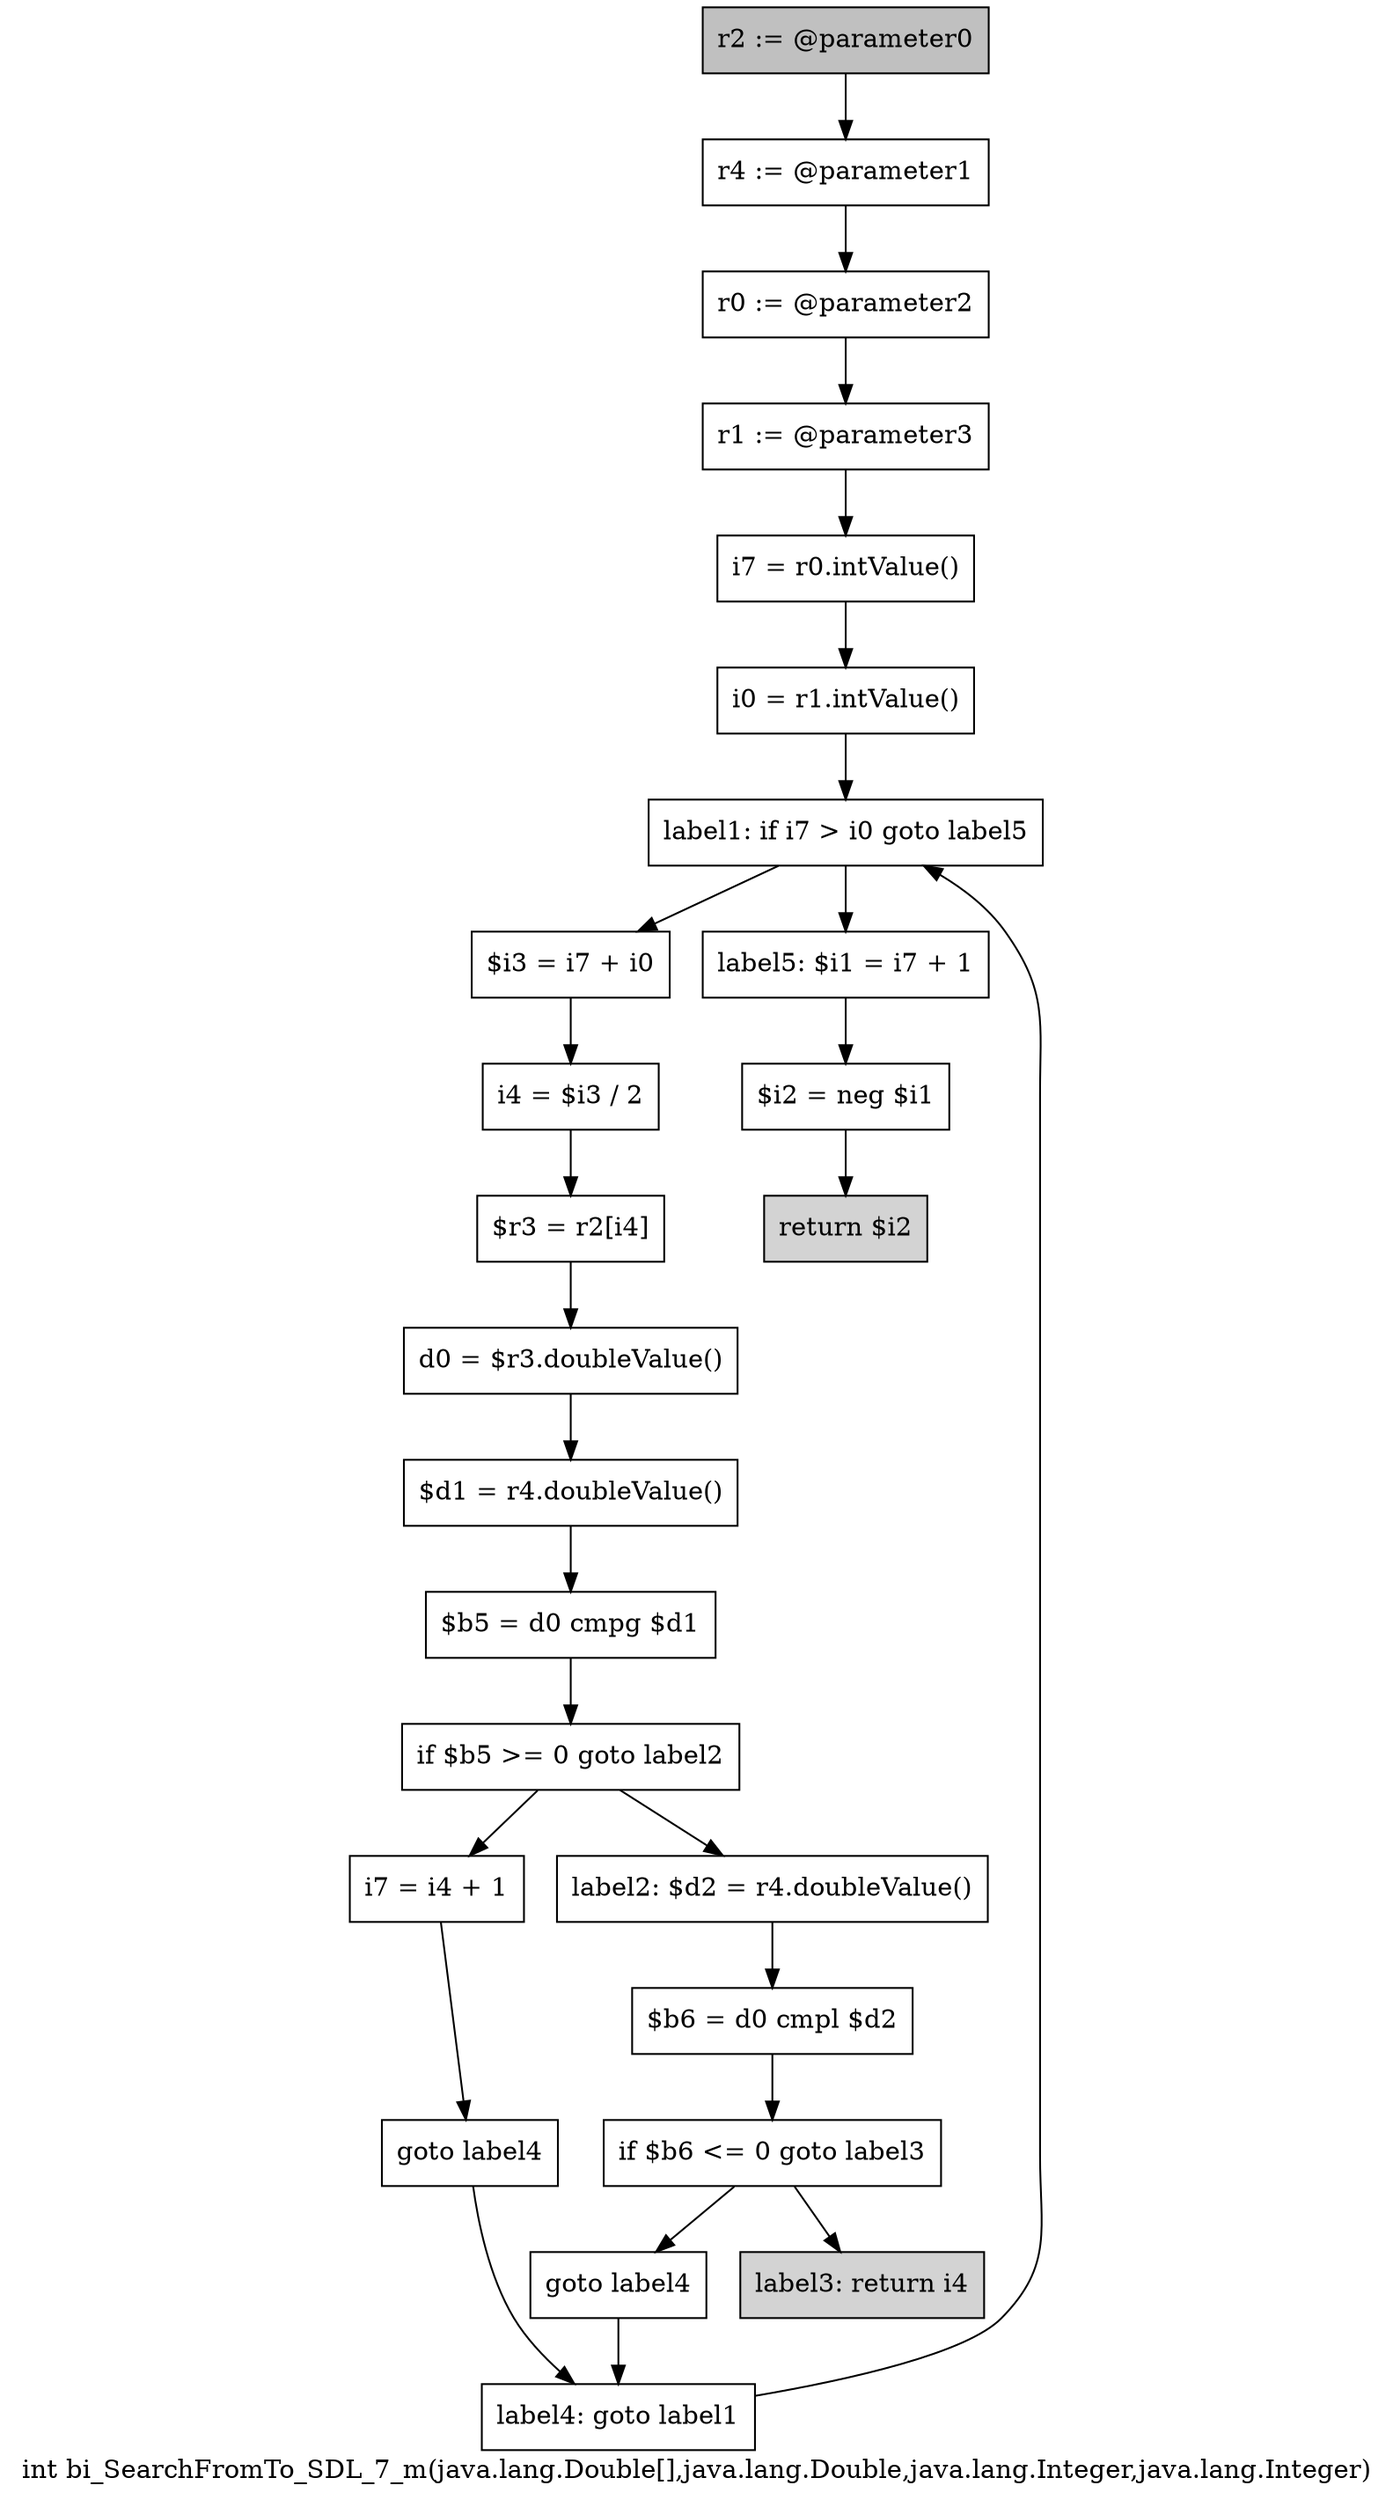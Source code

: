digraph "int bi_SearchFromTo_SDL_7_m(java.lang.Double[],java.lang.Double,java.lang.Integer,java.lang.Integer)" {
    label="int bi_SearchFromTo_SDL_7_m(java.lang.Double[],java.lang.Double,java.lang.Integer,java.lang.Integer)";
    node [shape=box];
    "0" [style=filled,fillcolor=gray,label="r2 := @parameter0",];
    "1" [label="r4 := @parameter1",];
    "0"->"1";
    "2" [label="r0 := @parameter2",];
    "1"->"2";
    "3" [label="r1 := @parameter3",];
    "2"->"3";
    "4" [label="i7 = r0.intValue()",];
    "3"->"4";
    "5" [label="i0 = r1.intValue()",];
    "4"->"5";
    "6" [label="label1: if i7 > i0 goto label5",];
    "5"->"6";
    "7" [label="$i3 = i7 + i0",];
    "6"->"7";
    "22" [label="label5: $i1 = i7 + 1",];
    "6"->"22";
    "8" [label="i4 = $i3 / 2",];
    "7"->"8";
    "9" [label="$r3 = r2[i4]",];
    "8"->"9";
    "10" [label="d0 = $r3.doubleValue()",];
    "9"->"10";
    "11" [label="$d1 = r4.doubleValue()",];
    "10"->"11";
    "12" [label="$b5 = d0 cmpg $d1",];
    "11"->"12";
    "13" [label="if $b5 >= 0 goto label2",];
    "12"->"13";
    "14" [label="i7 = i4 + 1",];
    "13"->"14";
    "16" [label="label2: $d2 = r4.doubleValue()",];
    "13"->"16";
    "15" [label="goto label4",];
    "14"->"15";
    "21" [label="label4: goto label1",];
    "15"->"21";
    "17" [label="$b6 = d0 cmpl $d2",];
    "16"->"17";
    "18" [label="if $b6 <= 0 goto label3",];
    "17"->"18";
    "19" [label="goto label4",];
    "18"->"19";
    "20" [style=filled,fillcolor=lightgray,label="label3: return i4",];
    "18"->"20";
    "19"->"21";
    "21"->"6";
    "23" [label="$i2 = neg $i1",];
    "22"->"23";
    "24" [style=filled,fillcolor=lightgray,label="return $i2",];
    "23"->"24";
}
